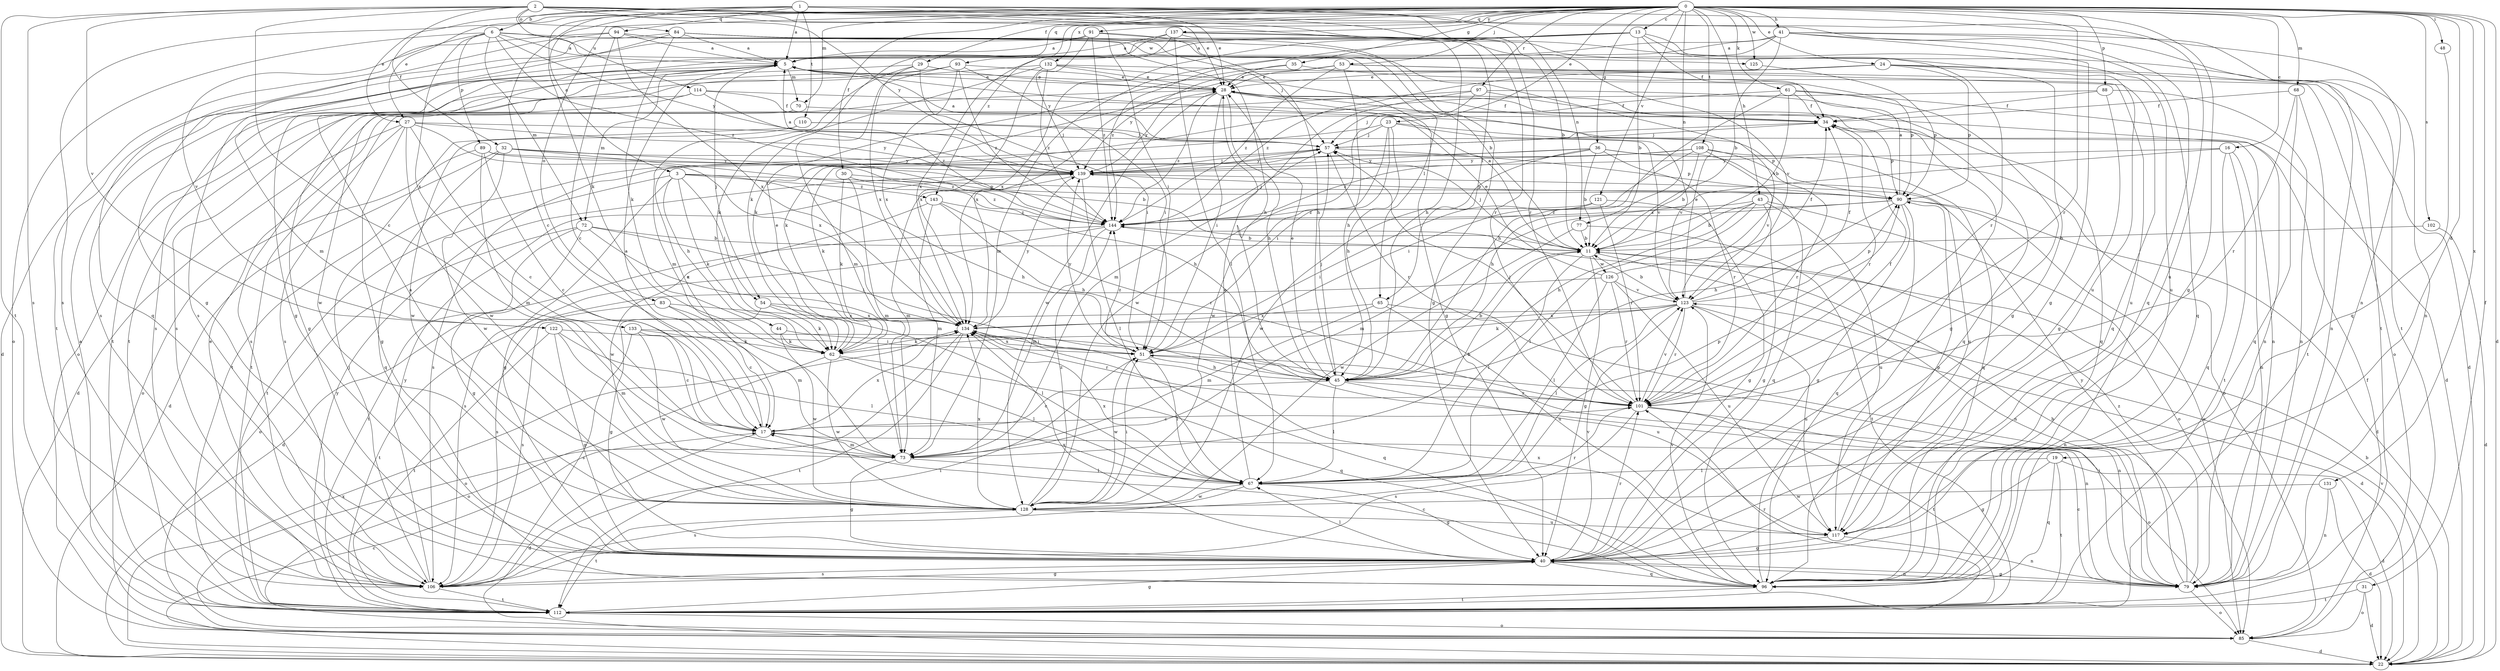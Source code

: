 strict digraph  {
0;
1;
2;
3;
5;
6;
11;
13;
16;
17;
19;
22;
23;
24;
27;
28;
29;
30;
31;
32;
34;
35;
36;
40;
41;
43;
44;
45;
48;
51;
53;
54;
57;
61;
62;
65;
67;
68;
70;
72;
73;
77;
79;
83;
84;
85;
88;
89;
90;
91;
93;
94;
96;
97;
101;
102;
106;
108;
110;
112;
114;
117;
121;
122;
123;
125;
126;
128;
131;
132;
133;
134;
137;
139;
143;
144;
0 -> 13  [label=c];
0 -> 16  [label=c];
0 -> 17  [label=c];
0 -> 19  [label=d];
0 -> 22  [label=d];
0 -> 23  [label=e];
0 -> 24  [label=e];
0 -> 27  [label=e];
0 -> 29  [label=f];
0 -> 30  [label=f];
0 -> 31  [label=f];
0 -> 35  [label=g];
0 -> 36  [label=g];
0 -> 40  [label=g];
0 -> 41  [label=h];
0 -> 43  [label=h];
0 -> 48  [label=i];
0 -> 53  [label=j];
0 -> 61  [label=k];
0 -> 68  [label=m];
0 -> 70  [label=m];
0 -> 77  [label=n];
0 -> 83  [label=o];
0 -> 88  [label=p];
0 -> 91  [label=q];
0 -> 93  [label=q];
0 -> 97  [label=r];
0 -> 101  [label=r];
0 -> 102  [label=s];
0 -> 106  [label=s];
0 -> 108  [label=t];
0 -> 121  [label=v];
0 -> 125  [label=w];
0 -> 131  [label=x];
0 -> 132  [label=x];
0 -> 137  [label=y];
0 -> 143  [label=z];
1 -> 3  [label=a];
1 -> 5  [label=a];
1 -> 6  [label=b];
1 -> 11  [label=b];
1 -> 27  [label=e];
1 -> 28  [label=e];
1 -> 62  [label=k];
1 -> 77  [label=n];
1 -> 79  [label=n];
1 -> 94  [label=q];
1 -> 101  [label=r];
1 -> 110  [label=t];
2 -> 17  [label=c];
2 -> 28  [label=e];
2 -> 32  [label=f];
2 -> 51  [label=i];
2 -> 65  [label=l];
2 -> 84  [label=o];
2 -> 96  [label=q];
2 -> 101  [label=r];
2 -> 106  [label=s];
2 -> 112  [label=t];
2 -> 114  [label=u];
2 -> 117  [label=u];
2 -> 122  [label=v];
2 -> 139  [label=y];
3 -> 40  [label=g];
3 -> 44  [label=h];
3 -> 45  [label=h];
3 -> 54  [label=j];
3 -> 62  [label=k];
3 -> 96  [label=q];
3 -> 112  [label=t];
3 -> 143  [label=z];
5 -> 28  [label=e];
5 -> 40  [label=g];
5 -> 54  [label=j];
5 -> 70  [label=m];
5 -> 72  [label=m];
5 -> 106  [label=s];
6 -> 5  [label=a];
6 -> 65  [label=l];
6 -> 72  [label=m];
6 -> 85  [label=o];
6 -> 89  [label=p];
6 -> 122  [label=v];
6 -> 125  [label=w];
6 -> 133  [label=x];
6 -> 139  [label=y];
6 -> 144  [label=z];
11 -> 5  [label=a];
11 -> 40  [label=g];
11 -> 57  [label=j];
11 -> 67  [label=l];
11 -> 79  [label=n];
11 -> 126  [label=w];
13 -> 5  [label=a];
13 -> 11  [label=b];
13 -> 34  [label=f];
13 -> 101  [label=r];
13 -> 106  [label=s];
13 -> 112  [label=t];
13 -> 134  [label=x];
13 -> 144  [label=z];
16 -> 45  [label=h];
16 -> 79  [label=n];
16 -> 96  [label=q];
16 -> 112  [label=t];
16 -> 139  [label=y];
17 -> 5  [label=a];
17 -> 22  [label=d];
17 -> 73  [label=m];
17 -> 134  [label=x];
19 -> 22  [label=d];
19 -> 40  [label=g];
19 -> 67  [label=l];
19 -> 96  [label=q];
19 -> 112  [label=t];
22 -> 11  [label=b];
22 -> 17  [label=c];
22 -> 123  [label=v];
22 -> 134  [label=x];
23 -> 17  [label=c];
23 -> 45  [label=h];
23 -> 51  [label=i];
23 -> 57  [label=j];
23 -> 90  [label=p];
23 -> 123  [label=v];
23 -> 128  [label=w];
24 -> 22  [label=d];
24 -> 28  [label=e];
24 -> 40  [label=g];
24 -> 79  [label=n];
24 -> 90  [label=p];
24 -> 134  [label=x];
24 -> 144  [label=z];
27 -> 17  [label=c];
27 -> 22  [label=d];
27 -> 40  [label=g];
27 -> 57  [label=j];
27 -> 112  [label=t];
27 -> 128  [label=w];
27 -> 134  [label=x];
27 -> 139  [label=y];
28 -> 34  [label=f];
28 -> 45  [label=h];
28 -> 51  [label=i];
28 -> 96  [label=q];
28 -> 128  [label=w];
28 -> 139  [label=y];
28 -> 144  [label=z];
29 -> 28  [label=e];
29 -> 51  [label=i];
29 -> 73  [label=m];
29 -> 85  [label=o];
29 -> 134  [label=x];
30 -> 62  [label=k];
30 -> 73  [label=m];
30 -> 90  [label=p];
30 -> 144  [label=z];
31 -> 22  [label=d];
31 -> 85  [label=o];
31 -> 112  [label=t];
32 -> 11  [label=b];
32 -> 22  [label=d];
32 -> 45  [label=h];
32 -> 96  [label=q];
32 -> 128  [label=w];
32 -> 139  [label=y];
34 -> 57  [label=j];
34 -> 90  [label=p];
34 -> 101  [label=r];
35 -> 28  [label=e];
35 -> 62  [label=k];
35 -> 90  [label=p];
36 -> 11  [label=b];
36 -> 62  [label=k];
36 -> 96  [label=q];
36 -> 101  [label=r];
36 -> 117  [label=u];
36 -> 128  [label=w];
36 -> 139  [label=y];
36 -> 144  [label=z];
40 -> 67  [label=l];
40 -> 79  [label=n];
40 -> 96  [label=q];
40 -> 101  [label=r];
40 -> 106  [label=s];
40 -> 123  [label=v];
40 -> 134  [label=x];
41 -> 5  [label=a];
41 -> 11  [label=b];
41 -> 40  [label=g];
41 -> 73  [label=m];
41 -> 79  [label=n];
41 -> 96  [label=q];
41 -> 106  [label=s];
41 -> 112  [label=t];
43 -> 11  [label=b];
43 -> 40  [label=g];
43 -> 45  [label=h];
43 -> 67  [label=l];
43 -> 85  [label=o];
43 -> 117  [label=u];
43 -> 144  [label=z];
44 -> 62  [label=k];
44 -> 117  [label=u];
44 -> 128  [label=w];
45 -> 11  [label=b];
45 -> 17  [label=c];
45 -> 28  [label=e];
45 -> 57  [label=j];
45 -> 67  [label=l];
45 -> 79  [label=n];
45 -> 101  [label=r];
48 -> 96  [label=q];
51 -> 45  [label=h];
51 -> 67  [label=l];
51 -> 79  [label=n];
51 -> 128  [label=w];
51 -> 134  [label=x];
51 -> 139  [label=y];
51 -> 144  [label=z];
53 -> 28  [label=e];
53 -> 45  [label=h];
53 -> 85  [label=o];
53 -> 96  [label=q];
53 -> 139  [label=y];
53 -> 144  [label=z];
54 -> 40  [label=g];
54 -> 62  [label=k];
54 -> 67  [label=l];
54 -> 134  [label=x];
57 -> 5  [label=a];
57 -> 34  [label=f];
57 -> 90  [label=p];
57 -> 101  [label=r];
57 -> 139  [label=y];
61 -> 11  [label=b];
61 -> 22  [label=d];
61 -> 34  [label=f];
61 -> 40  [label=g];
61 -> 45  [label=h];
61 -> 128  [label=w];
62 -> 28  [label=e];
62 -> 67  [label=l];
62 -> 85  [label=o];
62 -> 96  [label=q];
62 -> 128  [label=w];
65 -> 73  [label=m];
65 -> 79  [label=n];
65 -> 117  [label=u];
65 -> 134  [label=x];
67 -> 28  [label=e];
67 -> 40  [label=g];
67 -> 90  [label=p];
67 -> 106  [label=s];
67 -> 128  [label=w];
67 -> 134  [label=x];
68 -> 34  [label=f];
68 -> 96  [label=q];
68 -> 101  [label=r];
68 -> 112  [label=t];
70 -> 79  [label=n];
70 -> 106  [label=s];
72 -> 11  [label=b];
72 -> 40  [label=g];
72 -> 51  [label=i];
72 -> 85  [label=o];
72 -> 112  [label=t];
72 -> 134  [label=x];
73 -> 11  [label=b];
73 -> 40  [label=g];
73 -> 67  [label=l];
77 -> 11  [label=b];
77 -> 112  [label=t];
77 -> 128  [label=w];
79 -> 11  [label=b];
79 -> 17  [label=c];
79 -> 40  [label=g];
79 -> 51  [label=i];
79 -> 85  [label=o];
79 -> 139  [label=y];
79 -> 144  [label=z];
83 -> 17  [label=c];
83 -> 73  [label=m];
83 -> 112  [label=t];
83 -> 134  [label=x];
84 -> 5  [label=a];
84 -> 11  [label=b];
84 -> 57  [label=j];
84 -> 62  [label=k];
84 -> 73  [label=m];
84 -> 96  [label=q];
84 -> 123  [label=v];
85 -> 22  [label=d];
85 -> 34  [label=f];
88 -> 34  [label=f];
88 -> 40  [label=g];
88 -> 62  [label=k];
88 -> 79  [label=n];
89 -> 17  [label=c];
89 -> 73  [label=m];
89 -> 85  [label=o];
89 -> 139  [label=y];
89 -> 144  [label=z];
90 -> 5  [label=a];
90 -> 22  [label=d];
90 -> 40  [label=g];
90 -> 45  [label=h];
90 -> 73  [label=m];
90 -> 85  [label=o];
90 -> 96  [label=q];
90 -> 144  [label=z];
91 -> 5  [label=a];
91 -> 40  [label=g];
91 -> 45  [label=h];
91 -> 112  [label=t];
91 -> 139  [label=y];
91 -> 144  [label=z];
93 -> 28  [label=e];
93 -> 51  [label=i];
93 -> 73  [label=m];
93 -> 106  [label=s];
93 -> 112  [label=t];
93 -> 134  [label=x];
93 -> 144  [label=z];
94 -> 5  [label=a];
94 -> 17  [label=c];
94 -> 22  [label=d];
94 -> 40  [label=g];
94 -> 45  [label=h];
94 -> 117  [label=u];
94 -> 134  [label=x];
96 -> 17  [label=c];
96 -> 28  [label=e];
96 -> 112  [label=t];
96 -> 123  [label=v];
96 -> 134  [label=x];
97 -> 34  [label=f];
97 -> 57  [label=j];
97 -> 73  [label=m];
97 -> 96  [label=q];
97 -> 106  [label=s];
101 -> 17  [label=c];
101 -> 34  [label=f];
101 -> 57  [label=j];
101 -> 85  [label=o];
101 -> 106  [label=s];
101 -> 112  [label=t];
101 -> 123  [label=v];
102 -> 11  [label=b];
102 -> 22  [label=d];
106 -> 28  [label=e];
106 -> 40  [label=g];
106 -> 51  [label=i];
106 -> 57  [label=j];
106 -> 112  [label=t];
106 -> 139  [label=y];
108 -> 11  [label=b];
108 -> 51  [label=i];
108 -> 85  [label=o];
108 -> 101  [label=r];
108 -> 106  [label=s];
108 -> 123  [label=v];
108 -> 139  [label=y];
110 -> 57  [label=j];
110 -> 112  [label=t];
110 -> 123  [label=v];
110 -> 128  [label=w];
112 -> 5  [label=a];
112 -> 40  [label=g];
112 -> 85  [label=o];
112 -> 101  [label=r];
112 -> 139  [label=y];
114 -> 34  [label=f];
114 -> 40  [label=g];
114 -> 79  [label=n];
114 -> 128  [label=w];
114 -> 144  [label=z];
117 -> 40  [label=g];
117 -> 79  [label=n];
117 -> 90  [label=p];
121 -> 40  [label=g];
121 -> 51  [label=i];
121 -> 101  [label=r];
121 -> 144  [label=z];
122 -> 40  [label=g];
122 -> 51  [label=i];
122 -> 67  [label=l];
122 -> 73  [label=m];
122 -> 112  [label=t];
123 -> 11  [label=b];
123 -> 22  [label=d];
123 -> 28  [label=e];
123 -> 34  [label=f];
123 -> 62  [label=k];
123 -> 67  [label=l];
123 -> 90  [label=p];
123 -> 101  [label=r];
123 -> 106  [label=s];
123 -> 117  [label=u];
123 -> 134  [label=x];
125 -> 90  [label=p];
126 -> 28  [label=e];
126 -> 34  [label=f];
126 -> 67  [label=l];
126 -> 101  [label=r];
126 -> 106  [label=s];
126 -> 117  [label=u];
126 -> 123  [label=v];
128 -> 5  [label=a];
128 -> 51  [label=i];
128 -> 101  [label=r];
128 -> 112  [label=t];
128 -> 117  [label=u];
128 -> 134  [label=x];
128 -> 144  [label=z];
131 -> 22  [label=d];
131 -> 79  [label=n];
131 -> 128  [label=w];
132 -> 28  [label=e];
132 -> 40  [label=g];
132 -> 62  [label=k];
132 -> 112  [label=t];
132 -> 117  [label=u];
132 -> 134  [label=x];
132 -> 144  [label=z];
133 -> 17  [label=c];
133 -> 62  [label=k];
133 -> 96  [label=q];
133 -> 106  [label=s];
133 -> 128  [label=w];
134 -> 51  [label=i];
134 -> 62  [label=k];
134 -> 85  [label=o];
134 -> 101  [label=r];
134 -> 112  [label=t];
134 -> 139  [label=y];
137 -> 5  [label=a];
137 -> 45  [label=h];
137 -> 62  [label=k];
137 -> 67  [label=l];
137 -> 117  [label=u];
137 -> 123  [label=v];
137 -> 134  [label=x];
139 -> 5  [label=a];
139 -> 57  [label=j];
139 -> 67  [label=l];
139 -> 73  [label=m];
139 -> 90  [label=p];
143 -> 45  [label=h];
143 -> 73  [label=m];
143 -> 101  [label=r];
143 -> 128  [label=w];
143 -> 144  [label=z];
144 -> 11  [label=b];
144 -> 22  [label=d];
144 -> 57  [label=j];
144 -> 73  [label=m];
144 -> 106  [label=s];
}
